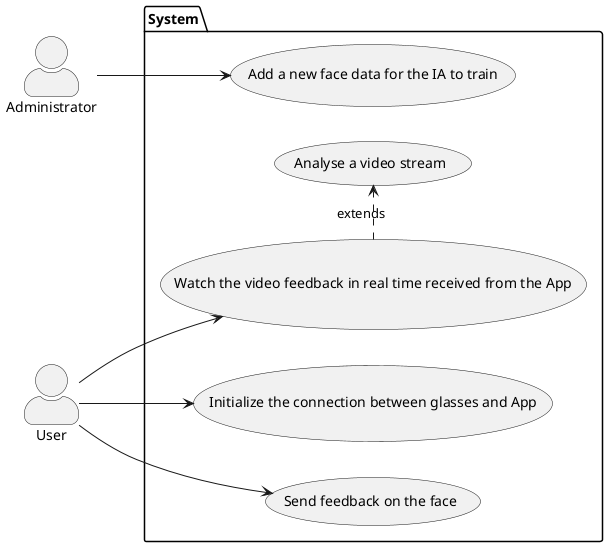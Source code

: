 @startuml
left to right direction
skinparam actorStyle awesome
actor Administrator as D
actor User as U

package System as A {
usecase "Add a new face data for the IA to train" as UC1
usecase "Initialize the connection between glasses and App" as UC2
usecase "Watch the video feedback in real time received from the App" as UC3
'usecase "Maintain the App / Release updates" as UC5
usecase "Analyse a video stream" as UC6
usecase "Send feedback on the face" as UC7
(UC3) .> (UC6) : extends
}

U --> UC2
U --> UC3
U --> UC7
D --> UC1
'D --> UC5

@enduml
